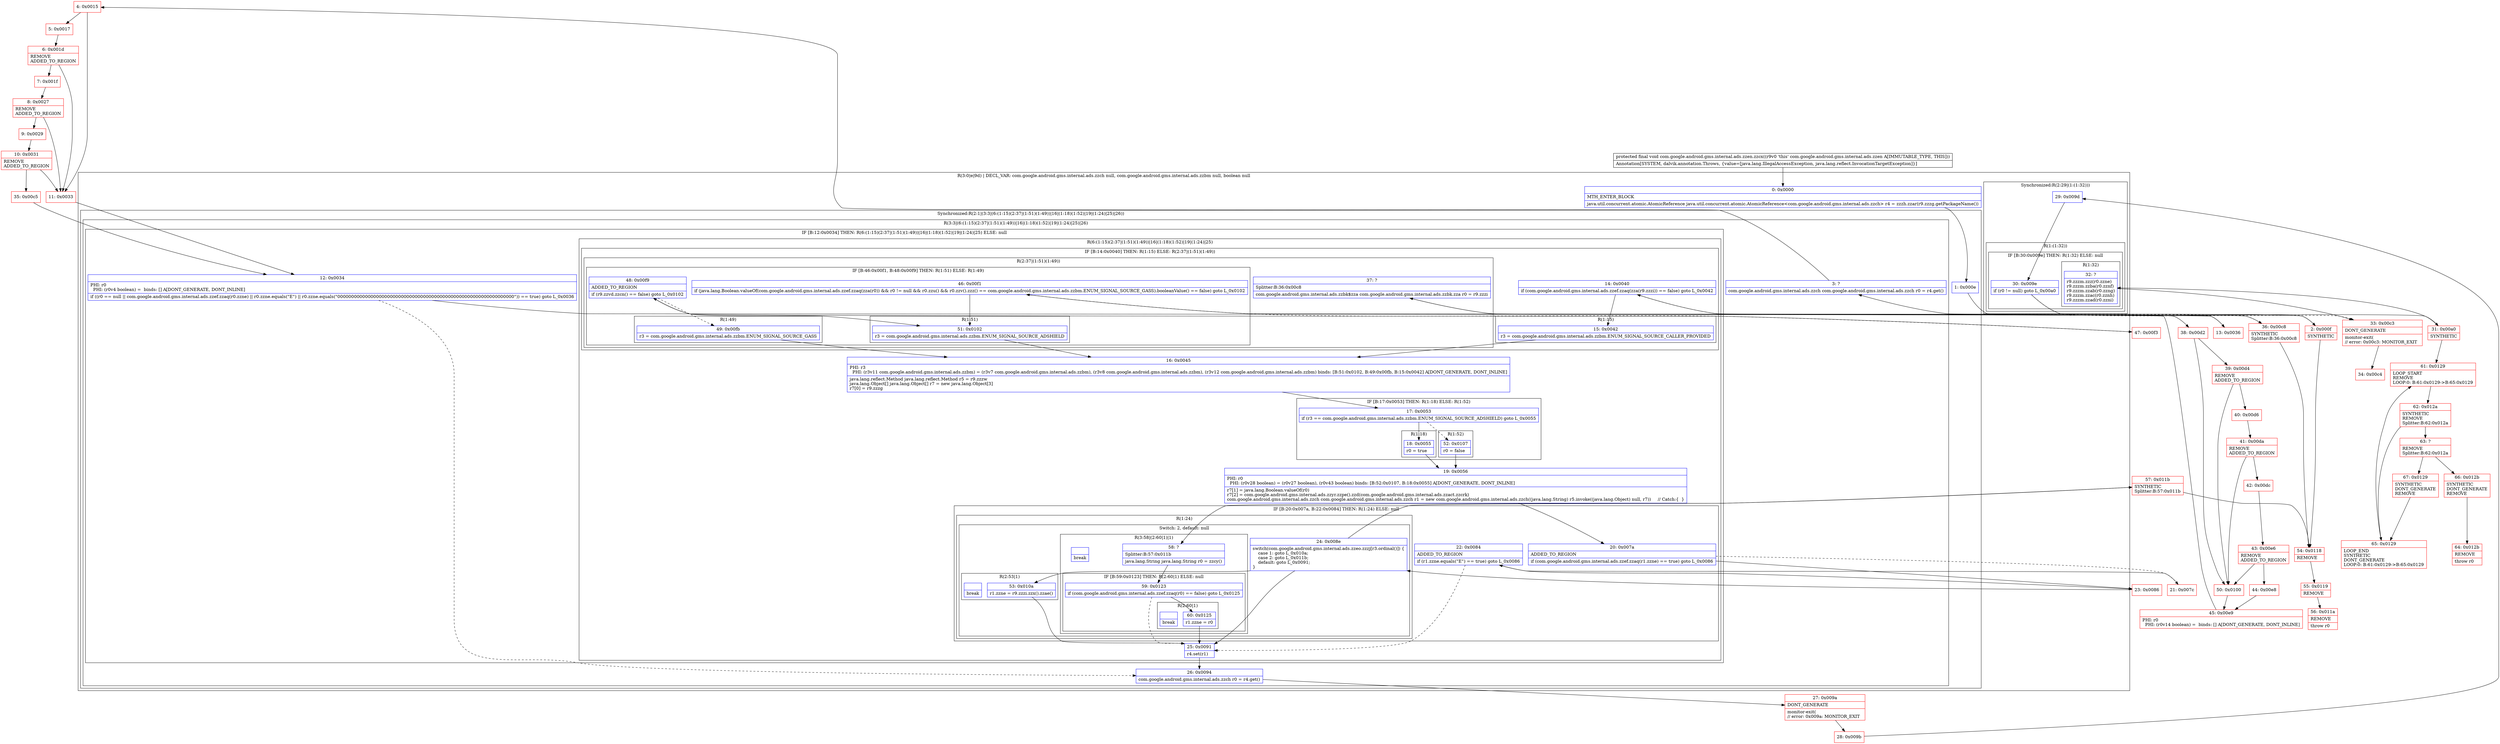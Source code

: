 digraph "CFG forcom.google.android.gms.internal.ads.zzen.zzcx()V" {
subgraph cluster_Region_652004084 {
label = "R(3:0|e|9d) | DECL_VAR: com.google.android.gms.internal.ads.zzch null, com.google.android.gms.internal.ads.zzbm null, boolean null\l";
node [shape=record,color=blue];
Node_0 [shape=record,label="{0\:\ 0x0000|MTH_ENTER_BLOCK\l|java.util.concurrent.atomic.AtomicReference java.util.concurrent.atomic.AtomicReference\<com.google.android.gms.internal.ads.zzch\> r4 = zzzh.zzar(r9.zzzg.getPackageName())\l}"];
subgraph cluster_SynchronizedRegion_929936366 {
label = "Synchronized:R(2:1|(3:3|(6:(1:15)(2:37|(1:51)(1:49))|16|(1:18)(1:52)|19|(1:24)|25)|26))";
node [shape=record,color=blue];
Node_1 [shape=record,label="{1\:\ 0x000e}"];
subgraph cluster_Region_1070580200 {
label = "R(3:3|(6:(1:15)(2:37|(1:51)(1:49))|16|(1:18)(1:52)|19|(1:24)|25)|26)";
node [shape=record,color=blue];
Node_3 [shape=record,label="{3\:\ ?|com.google.android.gms.internal.ads.zzch com.google.android.gms.internal.ads.zzch r0 = r4.get()\l}"];
subgraph cluster_IfRegion_931395294 {
label = "IF [B:12:0x0034] THEN: R(6:(1:15)(2:37|(1:51)(1:49))|16|(1:18)(1:52)|19|(1:24)|25) ELSE: null";
node [shape=record,color=blue];
Node_12 [shape=record,label="{12\:\ 0x0034|PHI: r0 \l  PHI: (r0v4 boolean) =  binds: [] A[DONT_GENERATE, DONT_INLINE]\l|if ((r0 == null \|\| com.google.android.gms.internal.ads.zzef.zzaq(r0.zzne) \|\| r0.zzne.equals(\"E\") \|\| r0.zzne.equals(\"0000000000000000000000000000000000000000000000000000000000000000\")) == true) goto L_0x0036\l}"];
subgraph cluster_Region_2001209769 {
label = "R(6:(1:15)(2:37|(1:51)(1:49))|16|(1:18)(1:52)|19|(1:24)|25)";
node [shape=record,color=blue];
subgraph cluster_IfRegion_1672756610 {
label = "IF [B:14:0x0040] THEN: R(1:15) ELSE: R(2:37|(1:51)(1:49))";
node [shape=record,color=blue];
Node_14 [shape=record,label="{14\:\ 0x0040|if (com.google.android.gms.internal.ads.zzef.zzaq(zza(r9.zzzi)) == false) goto L_0x0042\l}"];
subgraph cluster_Region_629743584 {
label = "R(1:15)";
node [shape=record,color=blue];
Node_15 [shape=record,label="{15\:\ 0x0042|r3 = com.google.android.gms.internal.ads.zzbm.ENUM_SIGNAL_SOURCE_CALLER_PROVIDED\l}"];
}
subgraph cluster_Region_462998690 {
label = "R(2:37|(1:51)(1:49))";
node [shape=record,color=blue];
Node_37 [shape=record,label="{37\:\ ?|Splitter:B:36:0x00c8\l|com.google.android.gms.internal.ads.zzbk$zza com.google.android.gms.internal.ads.zzbk.zza r0 = r9.zzzi\l}"];
subgraph cluster_IfRegion_856026121 {
label = "IF [B:46:0x00f1, B:48:0x00f9] THEN: R(1:51) ELSE: R(1:49)";
node [shape=record,color=blue];
Node_46 [shape=record,label="{46\:\ 0x00f1|if (java.lang.Boolean.valueOf(com.google.android.gms.internal.ads.zzef.zzaq(zza(r0)) && r0 != null && r0.zzu() && r0.zzv().zzz() == com.google.android.gms.internal.ads.zzbm.ENUM_SIGNAL_SOURCE_GASS).booleanValue() == false) goto L_0x0102\l}"];
Node_48 [shape=record,label="{48\:\ 0x00f9|ADDED_TO_REGION\l|if (r9.zzvd.zzcn() == false) goto L_0x0102\l}"];
subgraph cluster_Region_1409187 {
label = "R(1:51)";
node [shape=record,color=blue];
Node_51 [shape=record,label="{51\:\ 0x0102|r3 = com.google.android.gms.internal.ads.zzbm.ENUM_SIGNAL_SOURCE_ADSHIELD\l}"];
}
subgraph cluster_Region_2015961499 {
label = "R(1:49)";
node [shape=record,color=blue];
Node_49 [shape=record,label="{49\:\ 0x00fb|r3 = com.google.android.gms.internal.ads.zzbm.ENUM_SIGNAL_SOURCE_GASS\l}"];
}
}
}
}
Node_16 [shape=record,label="{16\:\ 0x0045|PHI: r3 \l  PHI: (r3v11 com.google.android.gms.internal.ads.zzbm) = (r3v7 com.google.android.gms.internal.ads.zzbm), (r3v8 com.google.android.gms.internal.ads.zzbm), (r3v12 com.google.android.gms.internal.ads.zzbm) binds: [B:51:0x0102, B:49:0x00fb, B:15:0x0042] A[DONT_GENERATE, DONT_INLINE]\l|java.lang.reflect.Method java.lang.reflect.Method r5 = r9.zzzw\ljava.lang.Object[] java.lang.Object[] r7 = new java.lang.Object[3]\lr7[0] = r9.zzzg\l}"];
subgraph cluster_IfRegion_1676650456 {
label = "IF [B:17:0x0053] THEN: R(1:18) ELSE: R(1:52)";
node [shape=record,color=blue];
Node_17 [shape=record,label="{17\:\ 0x0053|if (r3 == com.google.android.gms.internal.ads.zzbm.ENUM_SIGNAL_SOURCE_ADSHIELD) goto L_0x0055\l}"];
subgraph cluster_Region_365712889 {
label = "R(1:18)";
node [shape=record,color=blue];
Node_18 [shape=record,label="{18\:\ 0x0055|r0 = true\l}"];
}
subgraph cluster_Region_972081916 {
label = "R(1:52)";
node [shape=record,color=blue];
Node_52 [shape=record,label="{52\:\ 0x0107|r0 = false\l}"];
}
}
Node_19 [shape=record,label="{19\:\ 0x0056|PHI: r0 \l  PHI: (r0v28 boolean) = (r0v27 boolean), (r0v43 boolean) binds: [B:52:0x0107, B:18:0x0055] A[DONT_GENERATE, DONT_INLINE]\l|r7[1] = java.lang.Boolean.valueOf(r0)\lr7[2] = com.google.android.gms.internal.ads.zzyr.zzpe().zzd(com.google.android.gms.internal.ads.zzact.zzcrk)\lcom.google.android.gms.internal.ads.zzch com.google.android.gms.internal.ads.zzch r1 = new com.google.android.gms.internal.ads.zzch((java.lang.String) r5.invoke((java.lang.Object) null, r7))     \/\/ Catch:\{  \}\l}"];
subgraph cluster_IfRegion_609786658 {
label = "IF [B:20:0x007a, B:22:0x0084] THEN: R(1:24) ELSE: null";
node [shape=record,color=blue];
Node_20 [shape=record,label="{20\:\ 0x007a|ADDED_TO_REGION\l|if (com.google.android.gms.internal.ads.zzef.zzaq(r1.zzne) == true) goto L_0x0086\l}"];
Node_22 [shape=record,label="{22\:\ 0x0084|ADDED_TO_REGION\l|if (r1.zzne.equals(\"E\") == true) goto L_0x0086\l}"];
subgraph cluster_Region_292169779 {
label = "R(1:24)";
node [shape=record,color=blue];
subgraph cluster_SwitchRegion_5731000 {
label = "Switch: 2, default: null";
node [shape=record,color=blue];
Node_24 [shape=record,label="{24\:\ 0x008e|switch(com.google.android.gms.internal.ads.zzeo.zzzj[r3.ordinal()]) \{\l    case 1: goto L_0x010a;\l    case 2: goto L_0x011b;\l    default: goto L_0x0091;\l\}\l}"];
subgraph cluster_Region_1237579350 {
label = "R(2:53|1)";
node [shape=record,color=blue];
Node_53 [shape=record,label="{53\:\ 0x010a|r1.zzne = r9.zzzi.zzx().zzae()\l}"];
Node_InsnContainer_1112344349 [shape=record,label="{|break\l}"];
}
subgraph cluster_Region_30376471 {
label = "R(3:58|(2:60|1)|1)";
node [shape=record,color=blue];
Node_58 [shape=record,label="{58\:\ ?|Splitter:B:57:0x011b\l|java.lang.String java.lang.String r0 = zzcy()\l}"];
subgraph cluster_IfRegion_1638828167 {
label = "IF [B:59:0x0123] THEN: R(2:60|1) ELSE: null";
node [shape=record,color=blue];
Node_59 [shape=record,label="{59\:\ 0x0123|if (com.google.android.gms.internal.ads.zzef.zzaq(r0) == false) goto L_0x0125\l}"];
subgraph cluster_Region_1985700536 {
label = "R(2:60|1)";
node [shape=record,color=blue];
Node_60 [shape=record,label="{60\:\ 0x0125|r1.zzne = r0\l}"];
Node_InsnContainer_1543682539 [shape=record,label="{|break\l}"];
}
}
Node_InsnContainer_476658152 [shape=record,label="{|break\l}"];
}
}
}
}
Node_25 [shape=record,label="{25\:\ 0x0091|r4.set(r1)\l}"];
}
}
Node_26 [shape=record,label="{26\:\ 0x0094|com.google.android.gms.internal.ads.zzch r0 = r4.get()\l}"];
}
}
subgraph cluster_SynchronizedRegion_655383151 {
label = "Synchronized:R(2:29|(1:(1:32)))";
node [shape=record,color=blue];
Node_29 [shape=record,label="{29\:\ 0x009d}"];
subgraph cluster_Region_223331455 {
label = "R(1:(1:32))";
node [shape=record,color=blue];
subgraph cluster_IfRegion_1831588099 {
label = "IF [B:30:0x009e] THEN: R(1:32) ELSE: null";
node [shape=record,color=blue];
Node_30 [shape=record,label="{30\:\ 0x009e|if (r0 != null) goto L_0x00a0\l}"];
subgraph cluster_Region_740986319 {
label = "R(1:32)";
node [shape=record,color=blue];
Node_32 [shape=record,label="{32\:\ ?|r9.zzzm.zzz(r0.zzne)\lr9.zzzm.zzba(r0.zznf)\lr9.zzzm.zzab(r0.zzng)\lr9.zzzm.zzac(r0.zznh)\lr9.zzzm.zzad(r0.zzni)\l}"];
}
}
}
}
}
Node_2 [shape=record,color=red,label="{2\:\ 0x000f|SYNTHETIC\l}"];
Node_4 [shape=record,color=red,label="{4\:\ 0x0015}"];
Node_5 [shape=record,color=red,label="{5\:\ 0x0017}"];
Node_6 [shape=record,color=red,label="{6\:\ 0x001d|REMOVE\lADDED_TO_REGION\l}"];
Node_7 [shape=record,color=red,label="{7\:\ 0x001f}"];
Node_8 [shape=record,color=red,label="{8\:\ 0x0027|REMOVE\lADDED_TO_REGION\l}"];
Node_9 [shape=record,color=red,label="{9\:\ 0x0029}"];
Node_10 [shape=record,color=red,label="{10\:\ 0x0031|REMOVE\lADDED_TO_REGION\l}"];
Node_11 [shape=record,color=red,label="{11\:\ 0x0033}"];
Node_13 [shape=record,color=red,label="{13\:\ 0x0036}"];
Node_21 [shape=record,color=red,label="{21\:\ 0x007c}"];
Node_23 [shape=record,color=red,label="{23\:\ 0x0086}"];
Node_27 [shape=record,color=red,label="{27\:\ 0x009a|DONT_GENERATE\l|monitor\-exit(\l\/\/ error: 0x009a: MONITOR_EXIT  \l}"];
Node_28 [shape=record,color=red,label="{28\:\ 0x009b}"];
Node_31 [shape=record,color=red,label="{31\:\ 0x00a0|SYNTHETIC\l}"];
Node_33 [shape=record,color=red,label="{33\:\ 0x00c3|DONT_GENERATE\l|monitor\-exit(\l\/\/ error: 0x00c3: MONITOR_EXIT  \l}"];
Node_34 [shape=record,color=red,label="{34\:\ 0x00c4}"];
Node_35 [shape=record,color=red,label="{35\:\ 0x00c5}"];
Node_36 [shape=record,color=red,label="{36\:\ 0x00c8|SYNTHETIC\lSplitter:B:36:0x00c8\l}"];
Node_38 [shape=record,color=red,label="{38\:\ 0x00d2}"];
Node_39 [shape=record,color=red,label="{39\:\ 0x00d4|REMOVE\lADDED_TO_REGION\l}"];
Node_40 [shape=record,color=red,label="{40\:\ 0x00d6}"];
Node_41 [shape=record,color=red,label="{41\:\ 0x00da|REMOVE\lADDED_TO_REGION\l}"];
Node_42 [shape=record,color=red,label="{42\:\ 0x00dc}"];
Node_43 [shape=record,color=red,label="{43\:\ 0x00e6|REMOVE\lADDED_TO_REGION\l}"];
Node_44 [shape=record,color=red,label="{44\:\ 0x00e8}"];
Node_45 [shape=record,color=red,label="{45\:\ 0x00e9|PHI: r0 \l  PHI: (r0v14 boolean) =  binds: [] A[DONT_GENERATE, DONT_INLINE]\l}"];
Node_47 [shape=record,color=red,label="{47\:\ 0x00f3}"];
Node_50 [shape=record,color=red,label="{50\:\ 0x0100}"];
Node_54 [shape=record,color=red,label="{54\:\ 0x0118|REMOVE\l}"];
Node_55 [shape=record,color=red,label="{55\:\ 0x0119|REMOVE\l}"];
Node_56 [shape=record,color=red,label="{56\:\ 0x011a|REMOVE\l|throw r0\l}"];
Node_57 [shape=record,color=red,label="{57\:\ 0x011b|SYNTHETIC\lSplitter:B:57:0x011b\l}"];
Node_61 [shape=record,color=red,label="{61\:\ 0x0129|LOOP_START\lREMOVE\lLOOP:0: B:61:0x0129\-\>B:65:0x0129\l}"];
Node_62 [shape=record,color=red,label="{62\:\ 0x012a|SYNTHETIC\lREMOVE\lSplitter:B:62:0x012a\l}"];
Node_63 [shape=record,color=red,label="{63\:\ ?|REMOVE\lSplitter:B:62:0x012a\l}"];
Node_64 [shape=record,color=red,label="{64\:\ 0x012b|REMOVE\l|throw r0\l}"];
Node_65 [shape=record,color=red,label="{65\:\ 0x0129|LOOP_END\lSYNTHETIC\lDONT_GENERATE\lLOOP:0: B:61:0x0129\-\>B:65:0x0129\l}"];
Node_66 [shape=record,color=red,label="{66\:\ 0x012b|SYNTHETIC\lDONT_GENERATE\lREMOVE\l}"];
Node_67 [shape=record,color=red,label="{67\:\ 0x0129|SYNTHETIC\lDONT_GENERATE\lREMOVE\l}"];
MethodNode[shape=record,label="{protected final void com.google.android.gms.internal.ads.zzen.zzcx((r9v0 'this' com.google.android.gms.internal.ads.zzen A[IMMUTABLE_TYPE, THIS]))  | Annotation[SYSTEM, dalvik.annotation.Throws, \{value=[java.lang.IllegalAccessException, java.lang.reflect.InvocationTargetException]\}]\l}"];
MethodNode -> Node_0;
Node_0 -> Node_1;
Node_1 -> Node_2;
Node_3 -> Node_4;
Node_12 -> Node_13;
Node_12 -> Node_26[style=dashed];
Node_14 -> Node_15;
Node_14 -> Node_36[style=dashed];
Node_15 -> Node_16;
Node_37 -> Node_38;
Node_46 -> Node_47[style=dashed];
Node_46 -> Node_51;
Node_48 -> Node_49[style=dashed];
Node_48 -> Node_51;
Node_51 -> Node_16;
Node_49 -> Node_16;
Node_16 -> Node_17;
Node_17 -> Node_18;
Node_17 -> Node_52[style=dashed];
Node_18 -> Node_19;
Node_52 -> Node_19;
Node_19 -> Node_20;
Node_20 -> Node_21[style=dashed];
Node_20 -> Node_23;
Node_22 -> Node_23;
Node_22 -> Node_25[style=dashed];
Node_24 -> Node_25;
Node_24 -> Node_53;
Node_24 -> Node_57;
Node_53 -> Node_25;
Node_58 -> Node_59;
Node_59 -> Node_25[style=dashed];
Node_59 -> Node_60;
Node_60 -> Node_25;
Node_25 -> Node_26;
Node_26 -> Node_27;
Node_29 -> Node_30;
Node_30 -> Node_31;
Node_30 -> Node_33[style=dashed];
Node_32 -> Node_33;
Node_2 -> Node_3;
Node_2 -> Node_54;
Node_4 -> Node_5;
Node_4 -> Node_11;
Node_5 -> Node_6;
Node_6 -> Node_7;
Node_6 -> Node_11;
Node_7 -> Node_8;
Node_8 -> Node_9;
Node_8 -> Node_11;
Node_9 -> Node_10;
Node_10 -> Node_11;
Node_10 -> Node_35;
Node_11 -> Node_12;
Node_13 -> Node_14;
Node_21 -> Node_22;
Node_23 -> Node_24;
Node_27 -> Node_28;
Node_28 -> Node_29;
Node_31 -> Node_32;
Node_31 -> Node_61;
Node_33 -> Node_34;
Node_35 -> Node_12;
Node_36 -> Node_37;
Node_36 -> Node_54;
Node_38 -> Node_39;
Node_38 -> Node_50;
Node_39 -> Node_40;
Node_39 -> Node_50;
Node_40 -> Node_41;
Node_41 -> Node_42;
Node_41 -> Node_50;
Node_42 -> Node_43;
Node_43 -> Node_44;
Node_43 -> Node_50;
Node_44 -> Node_45;
Node_45 -> Node_46;
Node_47 -> Node_48;
Node_50 -> Node_45;
Node_54 -> Node_55;
Node_55 -> Node_56;
Node_57 -> Node_58;
Node_57 -> Node_54;
Node_61 -> Node_62;
Node_62 -> Node_63;
Node_62 -> Node_65;
Node_63 -> Node_66;
Node_63 -> Node_67;
Node_65 -> Node_61;
Node_66 -> Node_64;
Node_67 -> Node_65;
}

